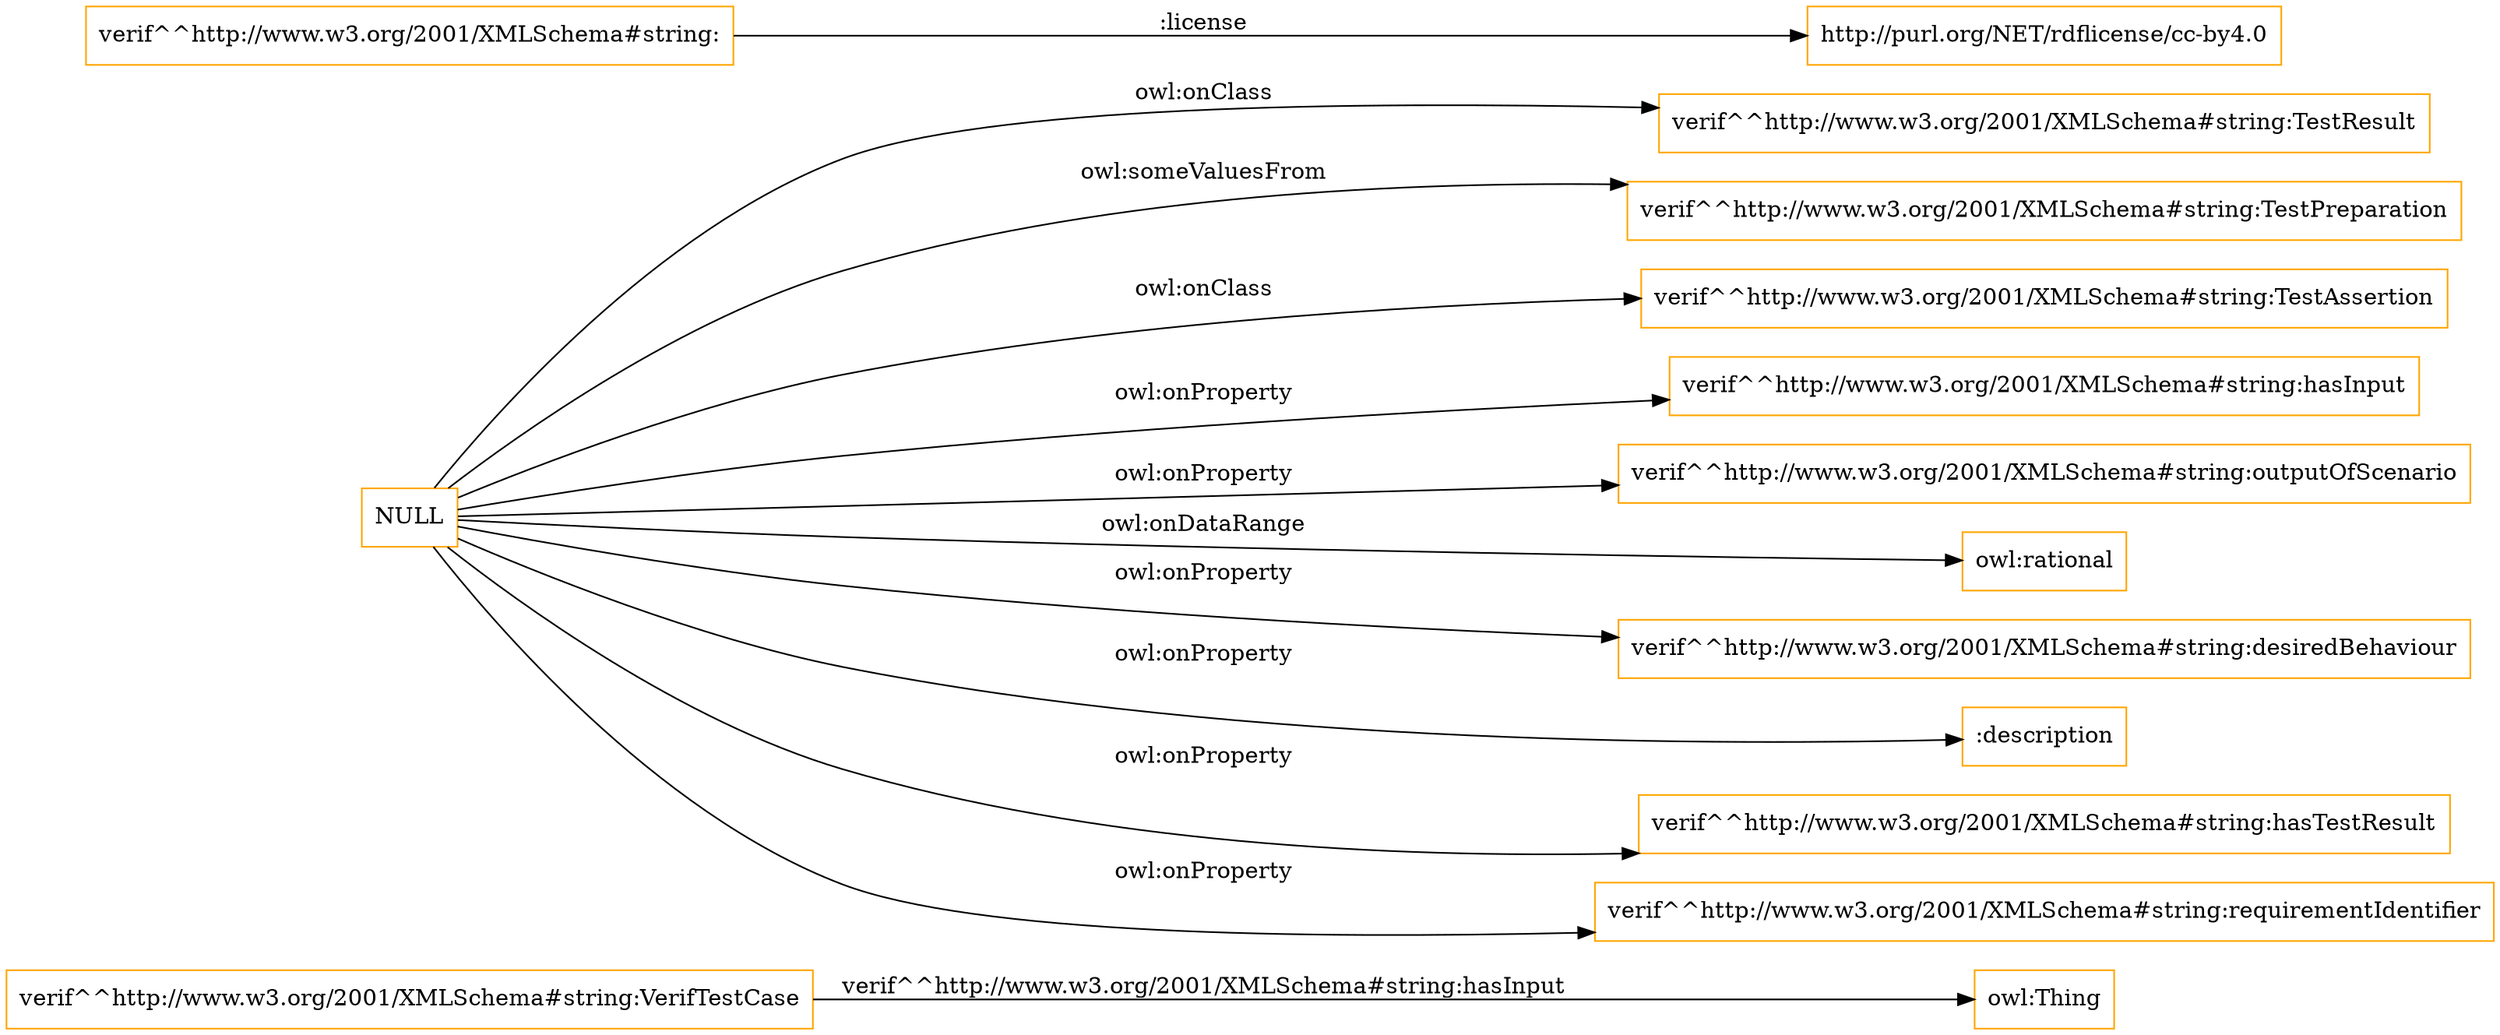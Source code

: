 digraph ar2dtool_diagram { 
rankdir=LR;
size="1501"
node [shape = rectangle, color="orange"]; "verif^^http://www.w3.org/2001/XMLSchema#string:VerifTestCase" "verif^^http://www.w3.org/2001/XMLSchema#string:TestResult" "verif^^http://www.w3.org/2001/XMLSchema#string:TestPreparation" "verif^^http://www.w3.org/2001/XMLSchema#string:TestAssertion" ; /*classes style*/
	"verif^^http://www.w3.org/2001/XMLSchema#string:" -> "http://purl.org/NET/rdflicense/cc-by4.0" [ label = ":license" ];
	"NULL" -> "verif^^http://www.w3.org/2001/XMLSchema#string:TestAssertion" [ label = "owl:onClass" ];
	"NULL" -> "verif^^http://www.w3.org/2001/XMLSchema#string:TestResult" [ label = "owl:onClass" ];
	"NULL" -> "verif^^http://www.w3.org/2001/XMLSchema#string:hasInput" [ label = "owl:onProperty" ];
	"NULL" -> "verif^^http://www.w3.org/2001/XMLSchema#string:outputOfScenario" [ label = "owl:onProperty" ];
	"NULL" -> "verif^^http://www.w3.org/2001/XMLSchema#string:TestPreparation" [ label = "owl:someValuesFrom" ];
	"NULL" -> "owl:rational" [ label = "owl:onDataRange" ];
	"NULL" -> "verif^^http://www.w3.org/2001/XMLSchema#string:desiredBehaviour" [ label = "owl:onProperty" ];
	"NULL" -> ":description" [ label = "owl:onProperty" ];
	"NULL" -> "verif^^http://www.w3.org/2001/XMLSchema#string:hasTestResult" [ label = "owl:onProperty" ];
	"NULL" -> "verif^^http://www.w3.org/2001/XMLSchema#string:requirementIdentifier" [ label = "owl:onProperty" ];
	"verif^^http://www.w3.org/2001/XMLSchema#string:VerifTestCase" -> "owl:Thing" [ label = "verif^^http://www.w3.org/2001/XMLSchema#string:hasInput" ];

}
